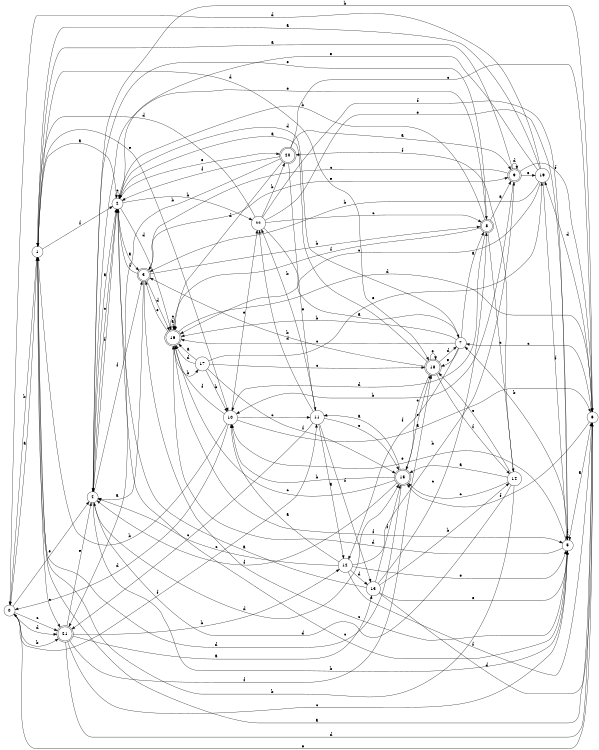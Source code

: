 digraph n19_1 {
__start0 [label="" shape="none"];

rankdir=LR;
size="8,5";

s0 [style="filled", color="black", fillcolor="white" shape="circle", label="0"];
s1 [style="filled", color="black", fillcolor="white" shape="circle", label="1"];
s2 [style="filled", color="black", fillcolor="white" shape="circle", label="2"];
s3 [style="rounded,filled", color="black", fillcolor="white" shape="doublecircle", label="3"];
s4 [style="filled", color="black", fillcolor="white" shape="circle", label="4"];
s5 [style="filled", color="black", fillcolor="white" shape="circle", label="5"];
s6 [style="filled", color="black", fillcolor="white" shape="circle", label="6"];
s7 [style="filled", color="black", fillcolor="white" shape="circle", label="7"];
s8 [style="rounded,filled", color="black", fillcolor="white" shape="doublecircle", label="8"];
s9 [style="rounded,filled", color="black", fillcolor="white" shape="doublecircle", label="9"];
s10 [style="filled", color="black", fillcolor="white" shape="circle", label="10"];
s11 [style="filled", color="black", fillcolor="white" shape="circle", label="11"];
s12 [style="filled", color="black", fillcolor="white" shape="circle", label="12"];
s13 [style="filled", color="black", fillcolor="white" shape="circle", label="13"];
s14 [style="filled", color="black", fillcolor="white" shape="circle", label="14"];
s15 [style="rounded,filled", color="black", fillcolor="white" shape="doublecircle", label="15"];
s16 [style="rounded,filled", color="black", fillcolor="white" shape="doublecircle", label="16"];
s17 [style="filled", color="black", fillcolor="white" shape="circle", label="17"];
s18 [style="rounded,filled", color="black", fillcolor="white" shape="doublecircle", label="18"];
s19 [style="filled", color="black", fillcolor="white" shape="circle", label="19"];
s20 [style="rounded,filled", color="black", fillcolor="white" shape="doublecircle", label="20"];
s21 [style="rounded,filled", color="black", fillcolor="white" shape="doublecircle", label="21"];
s22 [style="filled", color="black", fillcolor="white" shape="circle", label="22"];
s0 -> s1 [label="a"];
s0 -> s21 [label="b"];
s0 -> s21 [label="c"];
s0 -> s21 [label="d"];
s0 -> s4 [label="e"];
s0 -> s11 [label="f"];
s1 -> s2 [label="a"];
s1 -> s0 [label="b"];
s1 -> s21 [label="c"];
s1 -> s18 [label="d"];
s1 -> s10 [label="e"];
s1 -> s2 [label="f"];
s2 -> s3 [label="a"];
s2 -> s22 [label="b"];
s2 -> s2 [label="c"];
s2 -> s16 [label="d"];
s2 -> s20 [label="e"];
s2 -> s4 [label="f"];
s3 -> s4 [label="a"];
s3 -> s8 [label="b"];
s3 -> s5 [label="c"];
s3 -> s16 [label="d"];
s3 -> s9 [label="e"];
s3 -> s2 [label="f"];
s4 -> s2 [label="a"];
s4 -> s5 [label="b"];
s4 -> s2 [label="c"];
s4 -> s15 [label="d"];
s4 -> s8 [label="e"];
s4 -> s3 [label="f"];
s5 -> s6 [label="a"];
s5 -> s7 [label="b"];
s5 -> s2 [label="c"];
s5 -> s16 [label="d"];
s5 -> s10 [label="e"];
s5 -> s5 [label="f"];
s6 -> s1 [label="a"];
s6 -> s4 [label="b"];
s6 -> s7 [label="c"];
s6 -> s19 [label="d"];
s6 -> s0 [label="e"];
s6 -> s15 [label="f"];
s7 -> s8 [label="a"];
s7 -> s16 [label="b"];
s7 -> s16 [label="c"];
s7 -> s2 [label="d"];
s7 -> s18 [label="e"];
s7 -> s12 [label="f"];
s8 -> s9 [label="a"];
s8 -> s2 [label="b"];
s8 -> s14 [label="c"];
s8 -> s10 [label="d"];
s8 -> s4 [label="e"];
s8 -> s16 [label="f"];
s9 -> s1 [label="a"];
s9 -> s10 [label="b"];
s9 -> s3 [label="c"];
s9 -> s9 [label="d"];
s9 -> s19 [label="e"];
s9 -> s6 [label="f"];
s10 -> s6 [label="a"];
s10 -> s1 [label="b"];
s10 -> s11 [label="c"];
s10 -> s0 [label="d"];
s10 -> s22 [label="e"];
s10 -> s16 [label="f"];
s11 -> s12 [label="a"];
s11 -> s22 [label="b"];
s11 -> s21 [label="c"];
s11 -> s22 [label="d"];
s11 -> s15 [label="e"];
s11 -> s13 [label="f"];
s12 -> s10 [label="a"];
s12 -> s9 [label="b"];
s12 -> s4 [label="c"];
s12 -> s13 [label="d"];
s12 -> s5 [label="e"];
s12 -> s6 [label="f"];
s13 -> s2 [label="a"];
s13 -> s14 [label="b"];
s13 -> s8 [label="c"];
s13 -> s6 [label="d"];
s13 -> s5 [label="e"];
s13 -> s15 [label="f"];
s14 -> s15 [label="a"];
s14 -> s1 [label="b"];
s14 -> s15 [label="c"];
s14 -> s4 [label="d"];
s14 -> s18 [label="e"];
s14 -> s20 [label="f"];
s15 -> s11 [label="a"];
s15 -> s10 [label="b"];
s15 -> s16 [label="c"];
s15 -> s1 [label="d"];
s15 -> s18 [label="e"];
s15 -> s4 [label="f"];
s16 -> s16 [label="a"];
s16 -> s17 [label="b"];
s16 -> s16 [label="c"];
s16 -> s6 [label="d"];
s16 -> s3 [label="e"];
s16 -> s5 [label="f"];
s17 -> s16 [label="a"];
s17 -> s10 [label="b"];
s17 -> s18 [label="c"];
s17 -> s16 [label="d"];
s17 -> s19 [label="e"];
s17 -> s15 [label="f"];
s18 -> s2 [label="a"];
s18 -> s3 [label="b"];
s18 -> s15 [label="c"];
s18 -> s7 [label="d"];
s18 -> s18 [label="e"];
s18 -> s14 [label="f"];
s19 -> s1 [label="a"];
s19 -> s3 [label="b"];
s19 -> s16 [label="c"];
s19 -> s0 [label="d"];
s19 -> s2 [label="e"];
s19 -> s5 [label="f"];
s20 -> s9 [label="a"];
s20 -> s21 [label="b"];
s20 -> s6 [label="c"];
s20 -> s16 [label="d"];
s20 -> s11 [label="e"];
s20 -> s2 [label="f"];
s21 -> s13 [label="a"];
s21 -> s12 [label="b"];
s21 -> s5 [label="c"];
s21 -> s6 [label="d"];
s21 -> s4 [label="e"];
s21 -> s18 [label="f"];
s22 -> s7 [label="a"];
s22 -> s20 [label="b"];
s22 -> s8 [label="c"];
s22 -> s1 [label="d"];
s22 -> s5 [label="e"];
s22 -> s5 [label="f"];

}